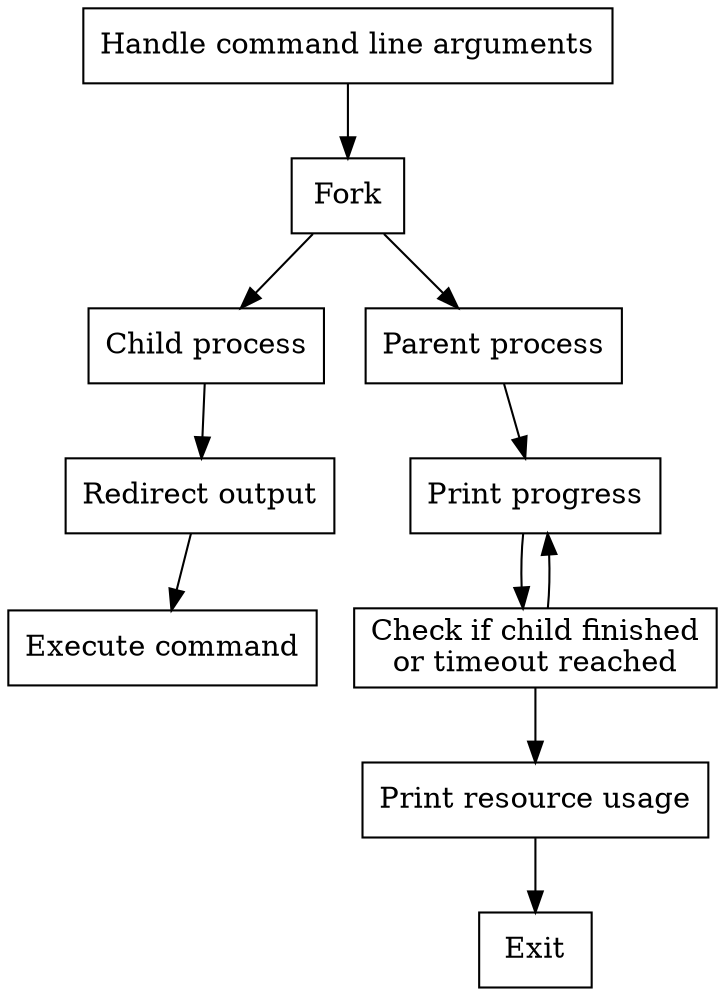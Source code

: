 strict digraph {
  node [shape=box];

  "Handle command line arguments" -> "Fork";
  "Fork" -> "Child process";
  "Fork" -> "Parent process";
  "Child process" -> "Redirect output";
  "Redirect output" -> "Execute command";
  "Parent process" -> "Print progress";
  "Print progress" -> "Check if child finished\nor timeout reached";
  "Check if child finished\nor timeout reached" -> "Print progress";
  "Check if child finished\nor timeout reached" -> "Print resource usage";
  "Print resource usage" -> "Exit";
}
